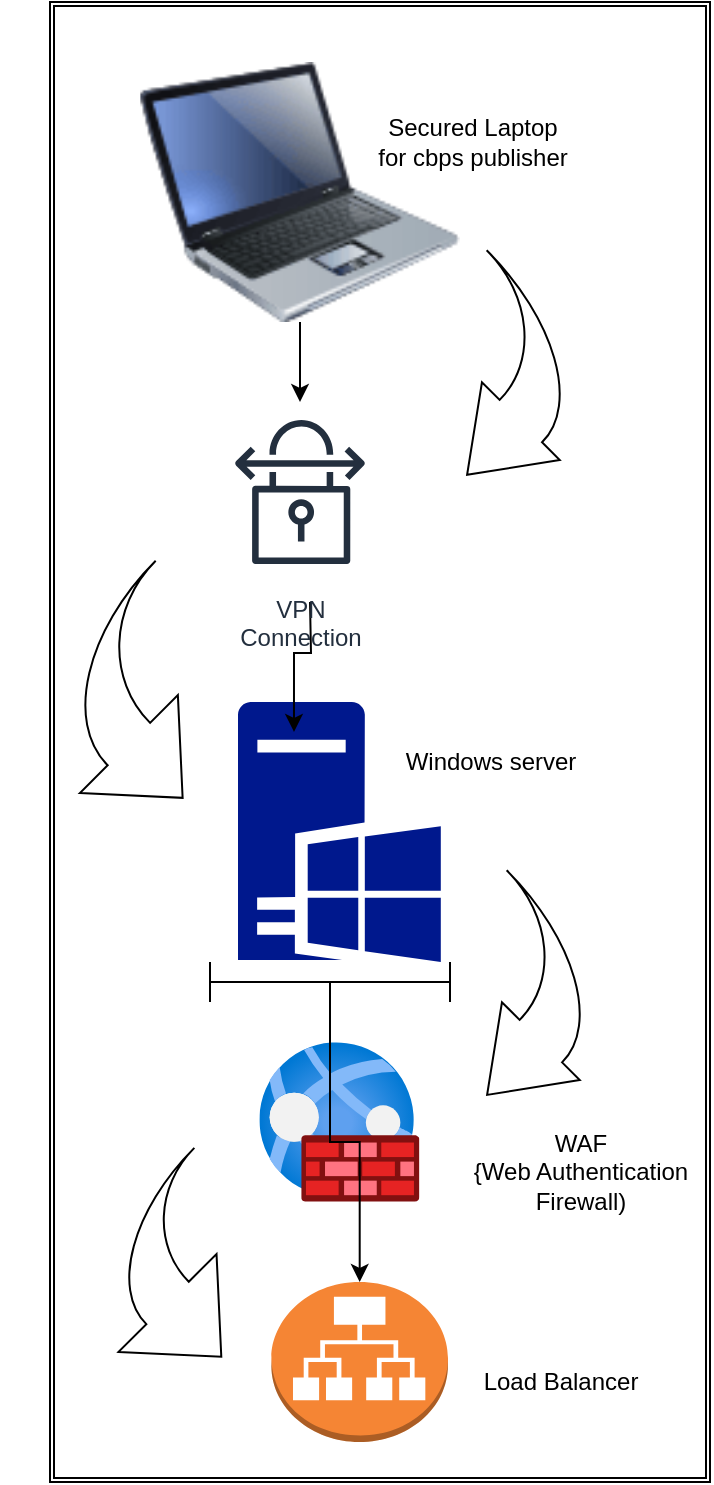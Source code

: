 <mxfile version="15.5.2" type="github">
  <diagram id="a0822HxmEBWkefUFx4Mu" name="Page-1">
    <mxGraphModel dx="1350" dy="1864" grid="1" gridSize="10" guides="1" tooltips="1" connect="1" arrows="1" fold="1" page="1" pageScale="1" pageWidth="850" pageHeight="1100" math="0" shadow="0">
      <root>
        <mxCell id="0" />
        <mxCell id="1" parent="0" />
        <mxCell id="ZPhse8G4Z8VuN5_hmoLD-38" value="" style="shape=ext;double=1;rounded=0;whiteSpace=wrap;html=1;" vertex="1" parent="1">
          <mxGeometry x="280" y="-10" width="330" height="740" as="geometry" />
        </mxCell>
        <mxCell id="ZPhse8G4Z8VuN5_hmoLD-12" value="" style="edgeStyle=segmentEdgeStyle;endArrow=classic;html=1;rounded=0;exitX=0.5;exitY=1;exitDx=0;exitDy=0;" edge="1" parent="1" source="ZPhse8G4Z8VuN5_hmoLD-1" target="ZPhse8G4Z8VuN5_hmoLD-2">
          <mxGeometry width="50" height="50" relative="1" as="geometry">
            <mxPoint x="400" y="360" as="sourcePoint" />
            <mxPoint x="405" y="330" as="targetPoint" />
          </mxGeometry>
        </mxCell>
        <mxCell id="ZPhse8G4Z8VuN5_hmoLD-1" value="" style="image;html=1;image=img/lib/clip_art/computers/Laptop_128x128.png" vertex="1" parent="1">
          <mxGeometry x="270" y="20" width="270" height="130" as="geometry" />
        </mxCell>
        <mxCell id="ZPhse8G4Z8VuN5_hmoLD-3" value="" style="sketch=0;aspect=fixed;pointerEvents=1;shadow=0;dashed=0;html=1;strokeColor=none;labelPosition=center;verticalLabelPosition=bottom;verticalAlign=top;align=center;fillColor=#00188D;shape=mxgraph.mscae.enterprise.windows_server" vertex="1" parent="1">
          <mxGeometry x="374" y="340" width="101.4" height="130" as="geometry" />
        </mxCell>
        <mxCell id="ZPhse8G4Z8VuN5_hmoLD-25" style="edgeStyle=orthogonalEdgeStyle;rounded=0;orthogonalLoop=1;jettySize=auto;html=1;entryX=0.276;entryY=0.115;entryDx=0;entryDy=0;entryPerimeter=0;" edge="1" parent="1" target="ZPhse8G4Z8VuN5_hmoLD-3">
          <mxGeometry relative="1" as="geometry">
            <mxPoint x="410" y="290" as="sourcePoint" />
          </mxGeometry>
        </mxCell>
        <mxCell id="ZPhse8G4Z8VuN5_hmoLD-2" value="VPN&#xa;Connection" style="sketch=0;outlineConnect=0;fontColor=#232F3E;gradientColor=none;strokeColor=#232F3E;fillColor=#ffffff;dashed=0;verticalLabelPosition=bottom;verticalAlign=top;align=center;html=1;fontSize=12;fontStyle=0;aspect=fixed;shape=mxgraph.aws4.resourceIcon;resIcon=mxgraph.aws4.vpn_connection;" vertex="1" parent="1">
          <mxGeometry x="360" y="190" width="90" height="90" as="geometry" />
        </mxCell>
        <mxCell id="ZPhse8G4Z8VuN5_hmoLD-4" value="" style="aspect=fixed;html=1;points=[];align=center;image;fontSize=12;image=img/lib/azure2/networking/Web_Application_Firewall_Policies_WAF.svg;" vertex="1" parent="1">
          <mxGeometry x="384.7" y="510" width="80" height="80" as="geometry" />
        </mxCell>
        <mxCell id="ZPhse8G4Z8VuN5_hmoLD-5" value="" style="outlineConnect=0;dashed=0;verticalLabelPosition=bottom;verticalAlign=top;align=center;html=1;shape=mxgraph.aws3.application_load_balancer;fillColor=#F58534;gradientColor=none;" vertex="1" parent="1">
          <mxGeometry x="390.7" y="630" width="88.3" height="80" as="geometry" />
        </mxCell>
        <mxCell id="ZPhse8G4Z8VuN5_hmoLD-6" value="" style="html=1;shadow=0;dashed=0;align=center;verticalAlign=middle;shape=mxgraph.arrows2.jumpInArrow;dy=15;dx=38;arrowHead=55;rotation=135;" vertex="1" parent="1">
          <mxGeometry x="460" y="130" width="86.32" height="100" as="geometry" />
        </mxCell>
        <mxCell id="ZPhse8G4Z8VuN5_hmoLD-7" value="" style="html=1;shadow=0;dashed=0;align=center;verticalAlign=middle;shape=mxgraph.arrows2.jumpInArrow;dy=15;dx=38;arrowHead=55;rotation=135;" vertex="1" parent="1">
          <mxGeometry x="470.004" y="440.004" width="86.32" height="100" as="geometry" />
        </mxCell>
        <mxCell id="ZPhse8G4Z8VuN5_hmoLD-10" value="" style="html=1;shadow=0;dashed=0;align=center;verticalAlign=middle;shape=mxgraph.arrows2.jumpInArrow;dy=15;dx=38;arrowHead=69.27;rotation=-135;flipH=1;" vertex="1" parent="1">
          <mxGeometry x="280.67" y="286.44" width="93.33" height="108.92" as="geometry" />
        </mxCell>
        <mxCell id="ZPhse8G4Z8VuN5_hmoLD-11" value="" style="html=1;shadow=0;dashed=0;align=center;verticalAlign=middle;shape=mxgraph.arrows2.jumpInArrow;dy=15;dx=38;arrowHead=69.27;rotation=-135;flipH=1;" vertex="1" parent="1">
          <mxGeometry x="305" y="577.93" width="83.33" height="98.92" as="geometry" />
        </mxCell>
        <mxCell id="ZPhse8G4Z8VuN5_hmoLD-32" style="edgeStyle=orthogonalEdgeStyle;rounded=0;orthogonalLoop=1;jettySize=auto;html=1;exitX=0.5;exitY=0.5;exitDx=0;exitDy=0;exitPerimeter=0;" edge="1" parent="1" source="ZPhse8G4Z8VuN5_hmoLD-30" target="ZPhse8G4Z8VuN5_hmoLD-5">
          <mxGeometry relative="1" as="geometry" />
        </mxCell>
        <mxCell id="ZPhse8G4Z8VuN5_hmoLD-30" value="" style="shape=crossbar;whiteSpace=wrap;html=1;rounded=1;" vertex="1" parent="1">
          <mxGeometry x="360" y="470" width="120" height="20" as="geometry" />
        </mxCell>
        <mxCell id="ZPhse8G4Z8VuN5_hmoLD-33" value="Load Balancer" style="text;html=1;align=center;verticalAlign=middle;resizable=0;points=[];autosize=1;strokeColor=none;fillColor=none;" vertex="1" parent="1">
          <mxGeometry x="490" y="670" width="90" height="20" as="geometry" />
        </mxCell>
        <mxCell id="ZPhse8G4Z8VuN5_hmoLD-34" value="&lt;div&gt;WAF&lt;/div&gt;&lt;div&gt;{Web Authentication &lt;br&gt;&lt;/div&gt;&lt;div&gt;Firewall)&lt;/div&gt;" style="text;html=1;align=center;verticalAlign=middle;resizable=0;points=[];autosize=1;strokeColor=none;fillColor=none;" vertex="1" parent="1">
          <mxGeometry x="485" y="550" width="120" height="50" as="geometry" />
        </mxCell>
        <mxCell id="ZPhse8G4Z8VuN5_hmoLD-35" value="Windows server" style="text;html=1;align=center;verticalAlign=middle;resizable=0;points=[];autosize=1;strokeColor=none;fillColor=none;" vertex="1" parent="1">
          <mxGeometry x="450" y="360" width="100" height="20" as="geometry" />
        </mxCell>
        <mxCell id="ZPhse8G4Z8VuN5_hmoLD-36" value="&lt;div&gt;Secured Laptop &lt;br&gt;&lt;/div&gt;&lt;div&gt;for cbps publisher&lt;/div&gt;" style="text;html=1;align=center;verticalAlign=middle;resizable=0;points=[];autosize=1;strokeColor=none;fillColor=none;" vertex="1" parent="1">
          <mxGeometry x="436.32" y="45" width="110" height="30" as="geometry" />
        </mxCell>
      </root>
    </mxGraphModel>
  </diagram>
</mxfile>
